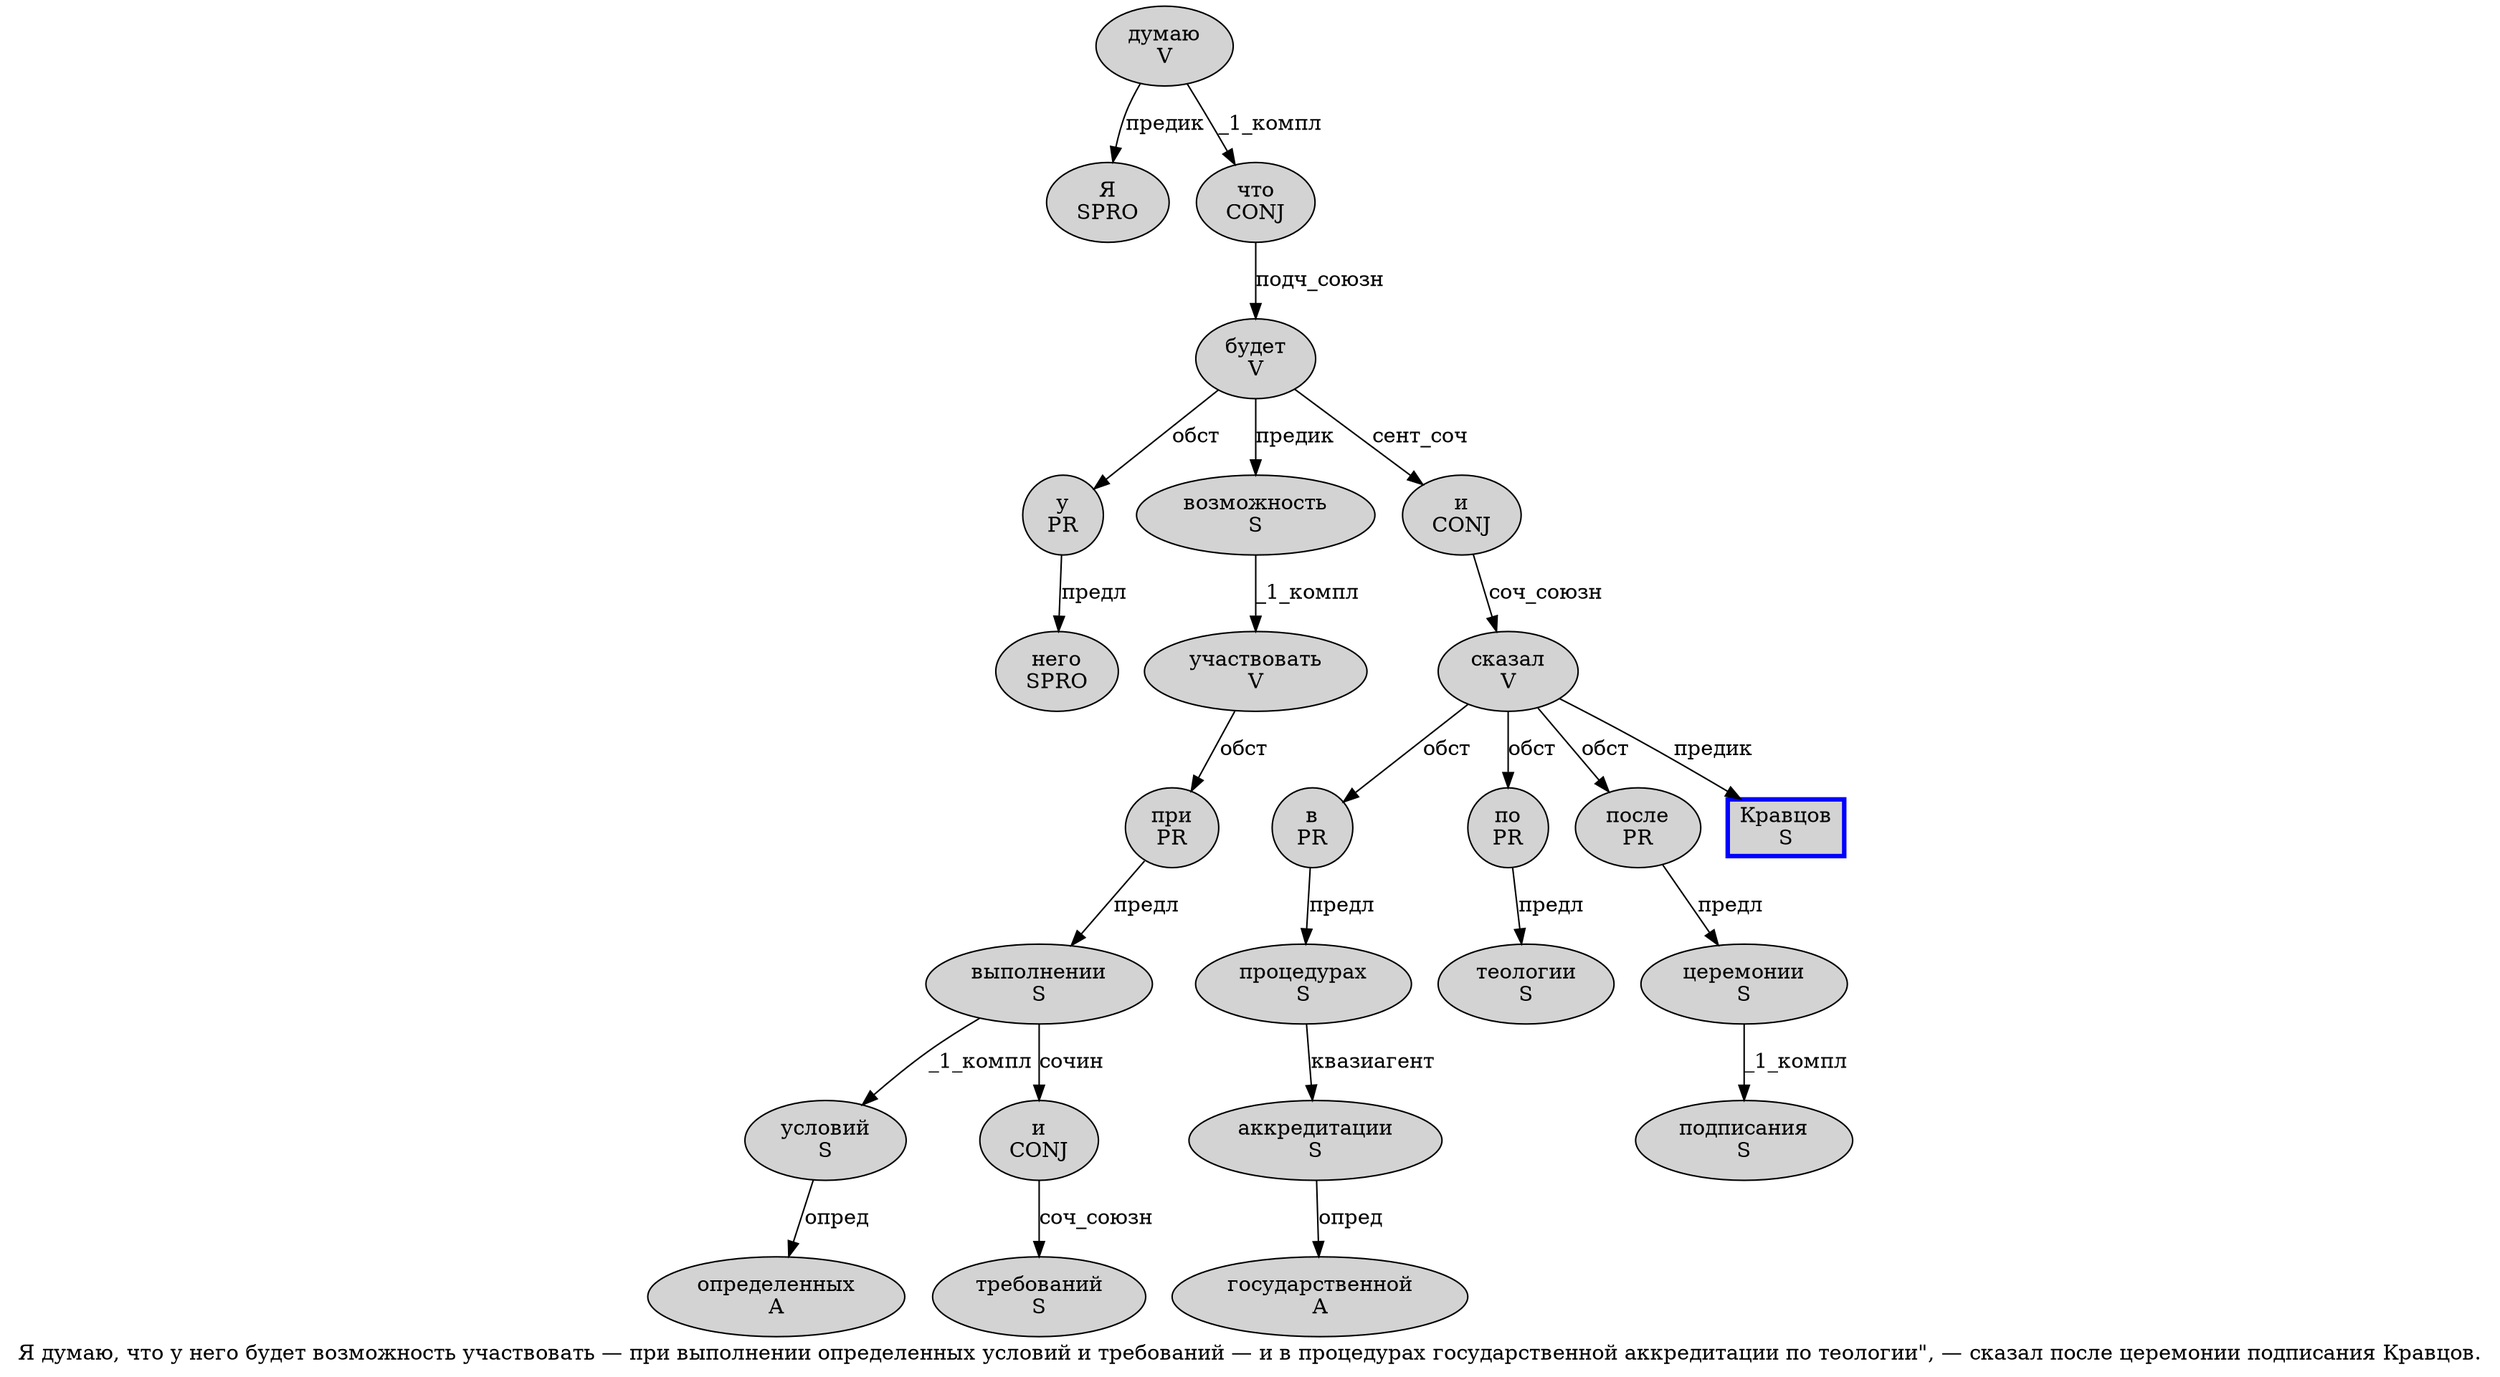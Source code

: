 digraph SENTENCE_1522 {
	graph [label="Я думаю, что у него будет возможность участвовать — при выполнении определенных условий и требований — и в процедурах государственной аккредитации по теологии\", — сказал после церемонии подписания Кравцов."]
	node [style=filled]
		0 [label="Я
SPRO" color="" fillcolor=lightgray penwidth=1 shape=ellipse]
		1 [label="думаю
V" color="" fillcolor=lightgray penwidth=1 shape=ellipse]
		3 [label="что
CONJ" color="" fillcolor=lightgray penwidth=1 shape=ellipse]
		4 [label="у
PR" color="" fillcolor=lightgray penwidth=1 shape=ellipse]
		5 [label="него
SPRO" color="" fillcolor=lightgray penwidth=1 shape=ellipse]
		6 [label="будет
V" color="" fillcolor=lightgray penwidth=1 shape=ellipse]
		7 [label="возможность
S" color="" fillcolor=lightgray penwidth=1 shape=ellipse]
		8 [label="участвовать
V" color="" fillcolor=lightgray penwidth=1 shape=ellipse]
		10 [label="при
PR" color="" fillcolor=lightgray penwidth=1 shape=ellipse]
		11 [label="выполнении
S" color="" fillcolor=lightgray penwidth=1 shape=ellipse]
		12 [label="определенных
A" color="" fillcolor=lightgray penwidth=1 shape=ellipse]
		13 [label="условий
S" color="" fillcolor=lightgray penwidth=1 shape=ellipse]
		14 [label="и
CONJ" color="" fillcolor=lightgray penwidth=1 shape=ellipse]
		15 [label="требований
S" color="" fillcolor=lightgray penwidth=1 shape=ellipse]
		17 [label="и
CONJ" color="" fillcolor=lightgray penwidth=1 shape=ellipse]
		18 [label="в
PR" color="" fillcolor=lightgray penwidth=1 shape=ellipse]
		19 [label="процедурах
S" color="" fillcolor=lightgray penwidth=1 shape=ellipse]
		20 [label="государственной
A" color="" fillcolor=lightgray penwidth=1 shape=ellipse]
		21 [label="аккредитации
S" color="" fillcolor=lightgray penwidth=1 shape=ellipse]
		22 [label="по
PR" color="" fillcolor=lightgray penwidth=1 shape=ellipse]
		23 [label="теологии
S" color="" fillcolor=lightgray penwidth=1 shape=ellipse]
		27 [label="сказал
V" color="" fillcolor=lightgray penwidth=1 shape=ellipse]
		28 [label="после
PR" color="" fillcolor=lightgray penwidth=1 shape=ellipse]
		29 [label="церемонии
S" color="" fillcolor=lightgray penwidth=1 shape=ellipse]
		30 [label="подписания
S" color="" fillcolor=lightgray penwidth=1 shape=ellipse]
		31 [label="Кравцов
S" color=blue fillcolor=lightgray penwidth=3 shape=box]
			7 -> 8 [label="_1_компл"]
			18 -> 19 [label="предл"]
			28 -> 29 [label="предл"]
			19 -> 21 [label="квазиагент"]
			13 -> 12 [label="опред"]
			11 -> 13 [label="_1_компл"]
			11 -> 14 [label="сочин"]
			29 -> 30 [label="_1_компл"]
			8 -> 10 [label="обст"]
			4 -> 5 [label="предл"]
			6 -> 4 [label="обст"]
			6 -> 7 [label="предик"]
			6 -> 17 [label="сент_соч"]
			21 -> 20 [label="опред"]
			10 -> 11 [label="предл"]
			17 -> 27 [label="соч_союзн"]
			1 -> 0 [label="предик"]
			1 -> 3 [label="_1_компл"]
			22 -> 23 [label="предл"]
			14 -> 15 [label="соч_союзн"]
			27 -> 18 [label="обст"]
			27 -> 22 [label="обст"]
			27 -> 28 [label="обст"]
			27 -> 31 [label="предик"]
			3 -> 6 [label="подч_союзн"]
}